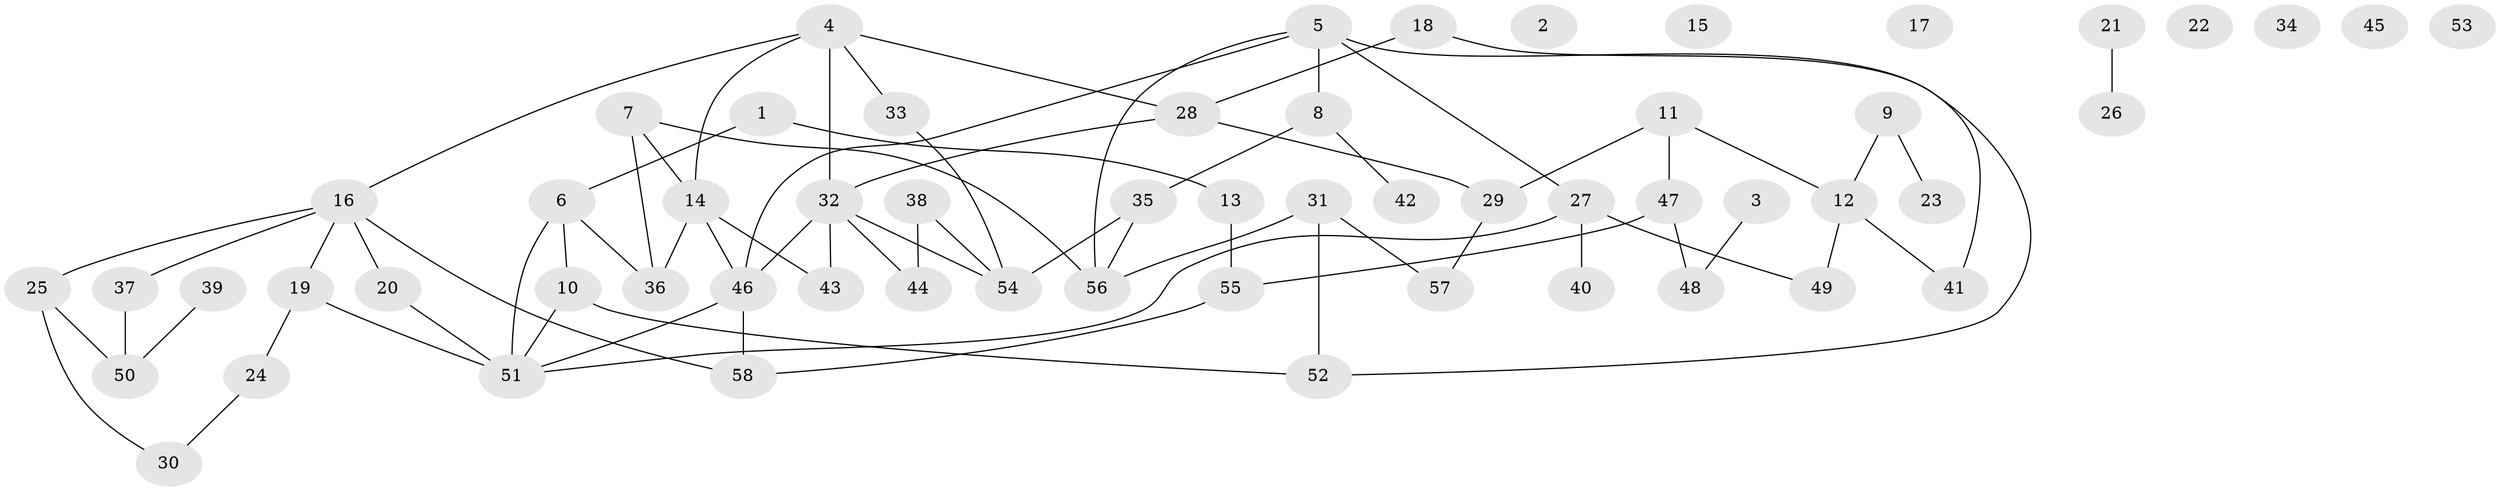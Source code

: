 // coarse degree distribution, {2: 0.125, 0: 0.2, 1: 0.125, 5: 0.05, 6: 0.05, 4: 0.2, 3: 0.225, 8: 0.025}
// Generated by graph-tools (version 1.1) at 2025/23/03/03/25 07:23:27]
// undirected, 58 vertices, 73 edges
graph export_dot {
graph [start="1"]
  node [color=gray90,style=filled];
  1;
  2;
  3;
  4;
  5;
  6;
  7;
  8;
  9;
  10;
  11;
  12;
  13;
  14;
  15;
  16;
  17;
  18;
  19;
  20;
  21;
  22;
  23;
  24;
  25;
  26;
  27;
  28;
  29;
  30;
  31;
  32;
  33;
  34;
  35;
  36;
  37;
  38;
  39;
  40;
  41;
  42;
  43;
  44;
  45;
  46;
  47;
  48;
  49;
  50;
  51;
  52;
  53;
  54;
  55;
  56;
  57;
  58;
  1 -- 6;
  1 -- 13;
  3 -- 48;
  4 -- 14;
  4 -- 16;
  4 -- 28;
  4 -- 32;
  4 -- 33;
  5 -- 8;
  5 -- 27;
  5 -- 46;
  5 -- 52;
  5 -- 56;
  6 -- 10;
  6 -- 36;
  6 -- 51;
  7 -- 14;
  7 -- 36;
  7 -- 56;
  8 -- 35;
  8 -- 42;
  9 -- 12;
  9 -- 23;
  10 -- 51;
  10 -- 52;
  11 -- 12;
  11 -- 29;
  11 -- 47;
  12 -- 41;
  12 -- 49;
  13 -- 55;
  14 -- 36;
  14 -- 43;
  14 -- 46;
  16 -- 19;
  16 -- 20;
  16 -- 25;
  16 -- 37;
  16 -- 58;
  18 -- 28;
  18 -- 41;
  19 -- 24;
  19 -- 51;
  20 -- 51;
  21 -- 26;
  24 -- 30;
  25 -- 30;
  25 -- 50;
  27 -- 40;
  27 -- 49;
  27 -- 51;
  28 -- 29;
  28 -- 32;
  29 -- 57;
  31 -- 52;
  31 -- 56;
  31 -- 57;
  32 -- 43;
  32 -- 44;
  32 -- 46;
  32 -- 54;
  33 -- 54;
  35 -- 54;
  35 -- 56;
  37 -- 50;
  38 -- 44;
  38 -- 54;
  39 -- 50;
  46 -- 51;
  46 -- 58;
  47 -- 48;
  47 -- 55;
  55 -- 58;
}
